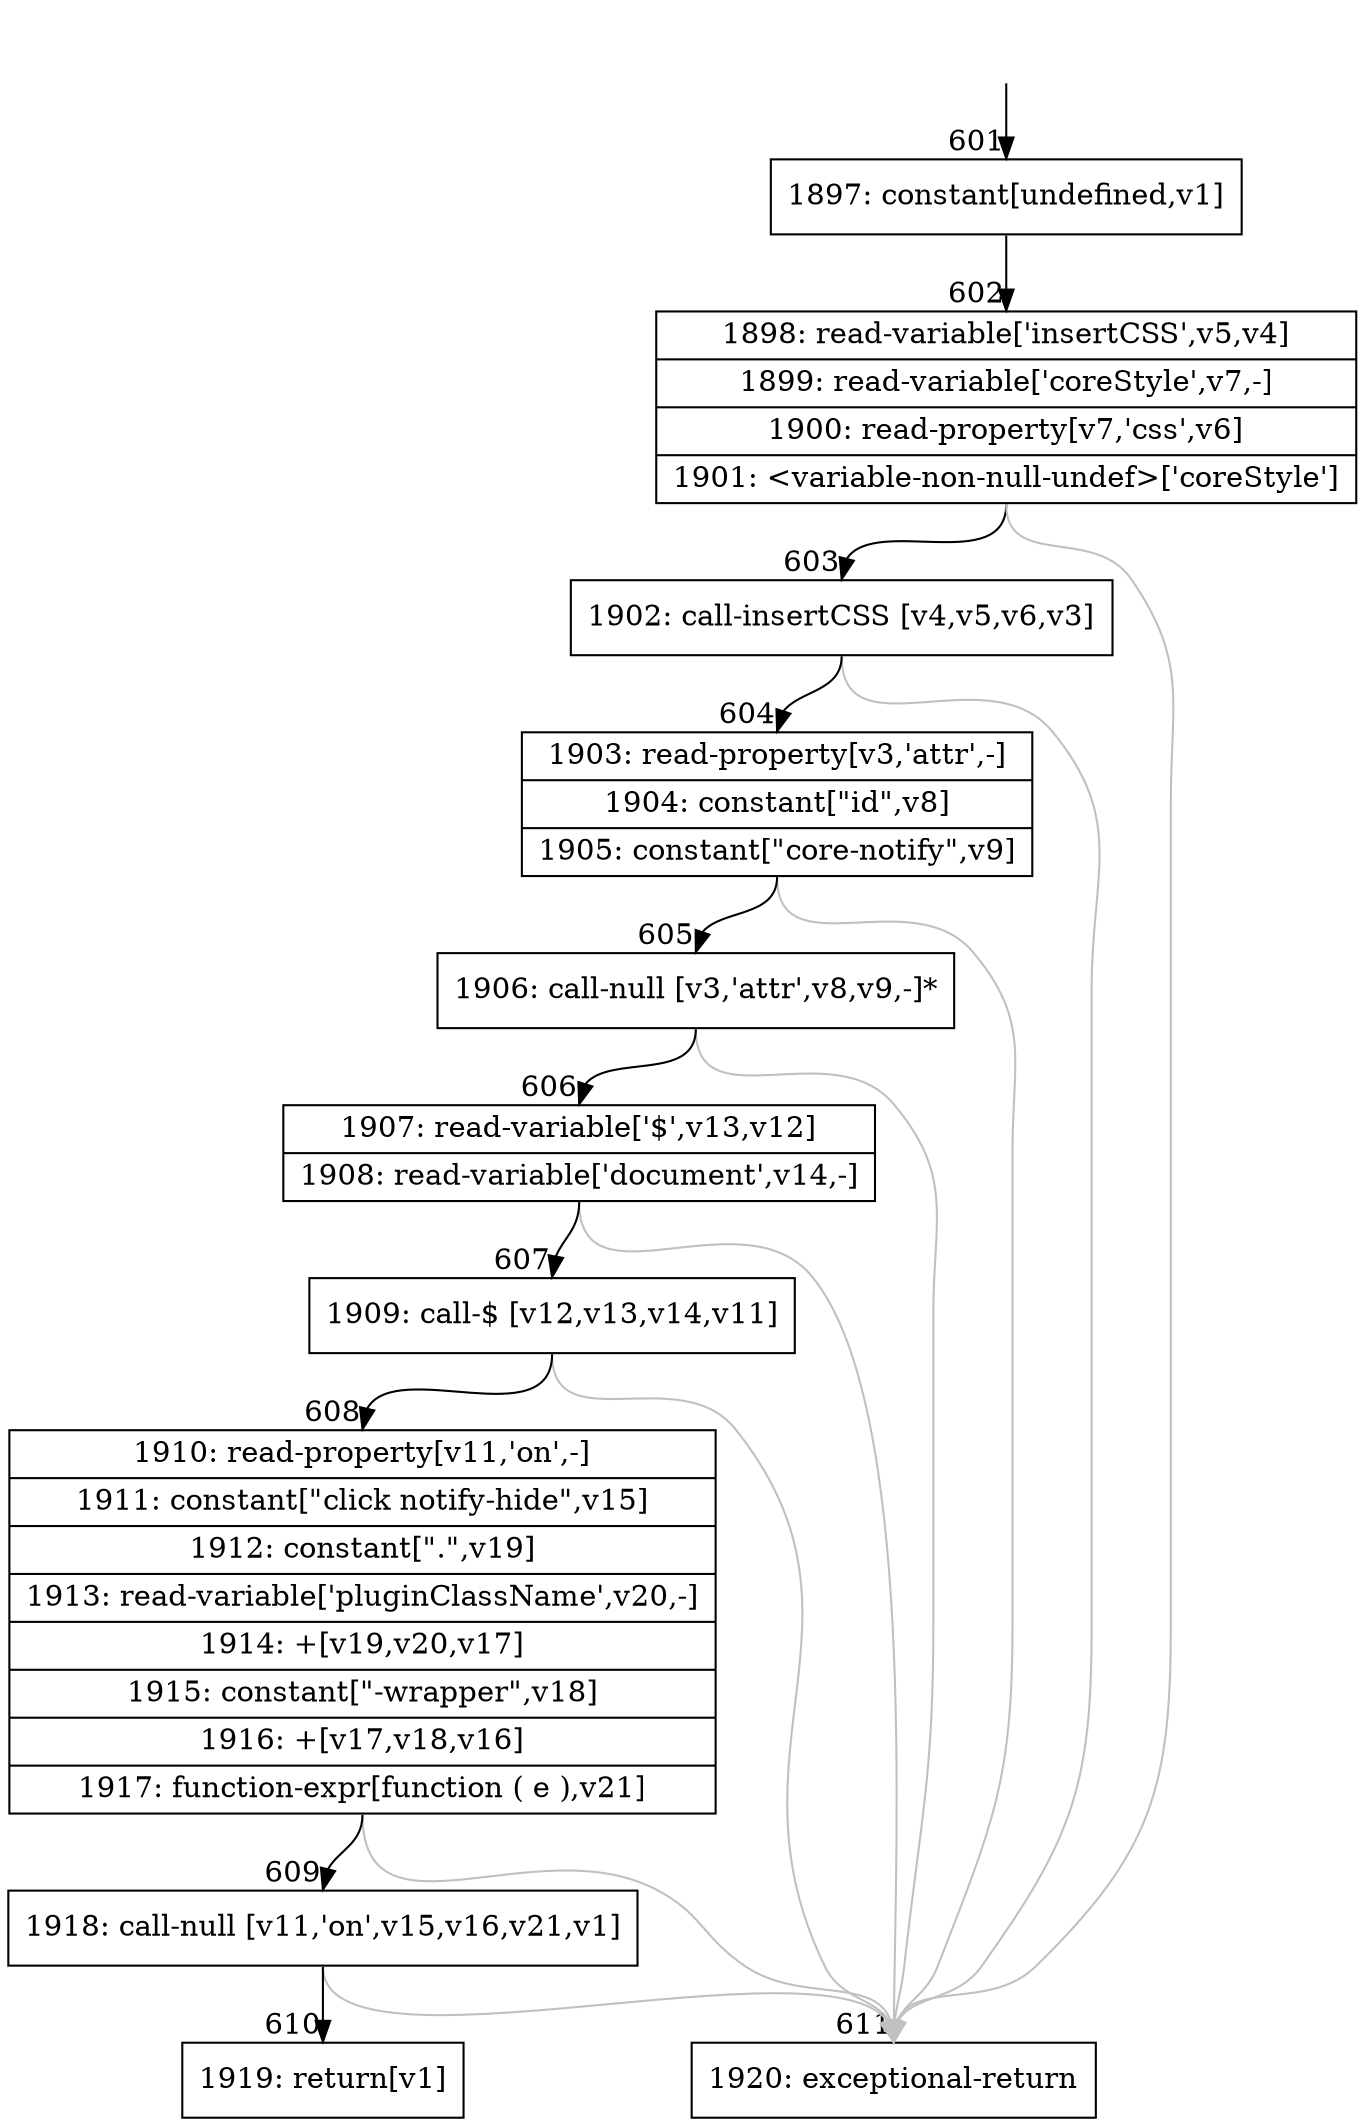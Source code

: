 digraph {
rankdir="TD"
BB_entry37[shape=none,label=""];
BB_entry37 -> BB601 [tailport=s, headport=n, headlabel="    601"]
BB601 [shape=record label="{1897: constant[undefined,v1]}" ] 
BB601 -> BB602 [tailport=s, headport=n, headlabel="      602"]
BB602 [shape=record label="{1898: read-variable['insertCSS',v5,v4]|1899: read-variable['coreStyle',v7,-]|1900: read-property[v7,'css',v6]|1901: \<variable-non-null-undef\>['coreStyle']}" ] 
BB602 -> BB603 [tailport=s, headport=n, headlabel="      603"]
BB602 -> BB611 [tailport=s, headport=n, color=gray, headlabel="      611"]
BB603 [shape=record label="{1902: call-insertCSS [v4,v5,v6,v3]}" ] 
BB603 -> BB604 [tailport=s, headport=n, headlabel="      604"]
BB603 -> BB611 [tailport=s, headport=n, color=gray]
BB604 [shape=record label="{1903: read-property[v3,'attr',-]|1904: constant[\"id\",v8]|1905: constant[\"core-notify\",v9]}" ] 
BB604 -> BB605 [tailport=s, headport=n, headlabel="      605"]
BB604 -> BB611 [tailport=s, headport=n, color=gray]
BB605 [shape=record label="{1906: call-null [v3,'attr',v8,v9,-]*}" ] 
BB605 -> BB606 [tailport=s, headport=n, headlabel="      606"]
BB605 -> BB611 [tailport=s, headport=n, color=gray]
BB606 [shape=record label="{1907: read-variable['$',v13,v12]|1908: read-variable['document',v14,-]}" ] 
BB606 -> BB607 [tailport=s, headport=n, headlabel="      607"]
BB606 -> BB611 [tailport=s, headport=n, color=gray]
BB607 [shape=record label="{1909: call-$ [v12,v13,v14,v11]}" ] 
BB607 -> BB608 [tailport=s, headport=n, headlabel="      608"]
BB607 -> BB611 [tailport=s, headport=n, color=gray]
BB608 [shape=record label="{1910: read-property[v11,'on',-]|1911: constant[\"click notify-hide\",v15]|1912: constant[\".\",v19]|1913: read-variable['pluginClassName',v20,-]|1914: +[v19,v20,v17]|1915: constant[\"-wrapper\",v18]|1916: +[v17,v18,v16]|1917: function-expr[function ( e ),v21]}" ] 
BB608 -> BB609 [tailport=s, headport=n, headlabel="      609"]
BB608 -> BB611 [tailport=s, headport=n, color=gray]
BB609 [shape=record label="{1918: call-null [v11,'on',v15,v16,v21,v1]}" ] 
BB609 -> BB610 [tailport=s, headport=n, headlabel="      610"]
BB609 -> BB611 [tailport=s, headport=n, color=gray]
BB610 [shape=record label="{1919: return[v1]}" ] 
BB611 [shape=record label="{1920: exceptional-return}" ] 
//#$~ 494
}
